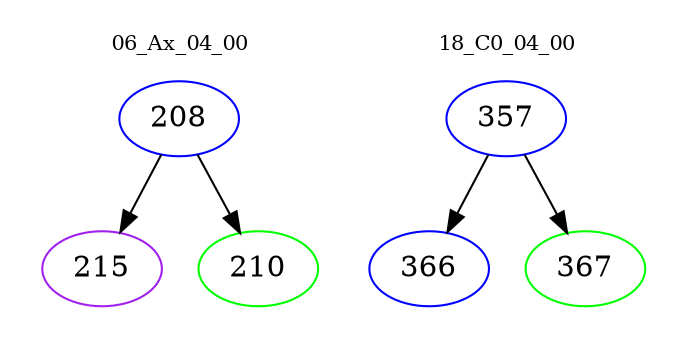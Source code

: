 digraph{
subgraph cluster_0 {
color = white
label = "06_Ax_04_00";
fontsize=10;
T0_208 [label="208", color="blue"]
T0_208 -> T0_215 [color="black"]
T0_215 [label="215", color="purple"]
T0_208 -> T0_210 [color="black"]
T0_210 [label="210", color="green"]
}
subgraph cluster_1 {
color = white
label = "18_C0_04_00";
fontsize=10;
T1_357 [label="357", color="blue"]
T1_357 -> T1_366 [color="black"]
T1_366 [label="366", color="blue"]
T1_357 -> T1_367 [color="black"]
T1_367 [label="367", color="green"]
}
}
